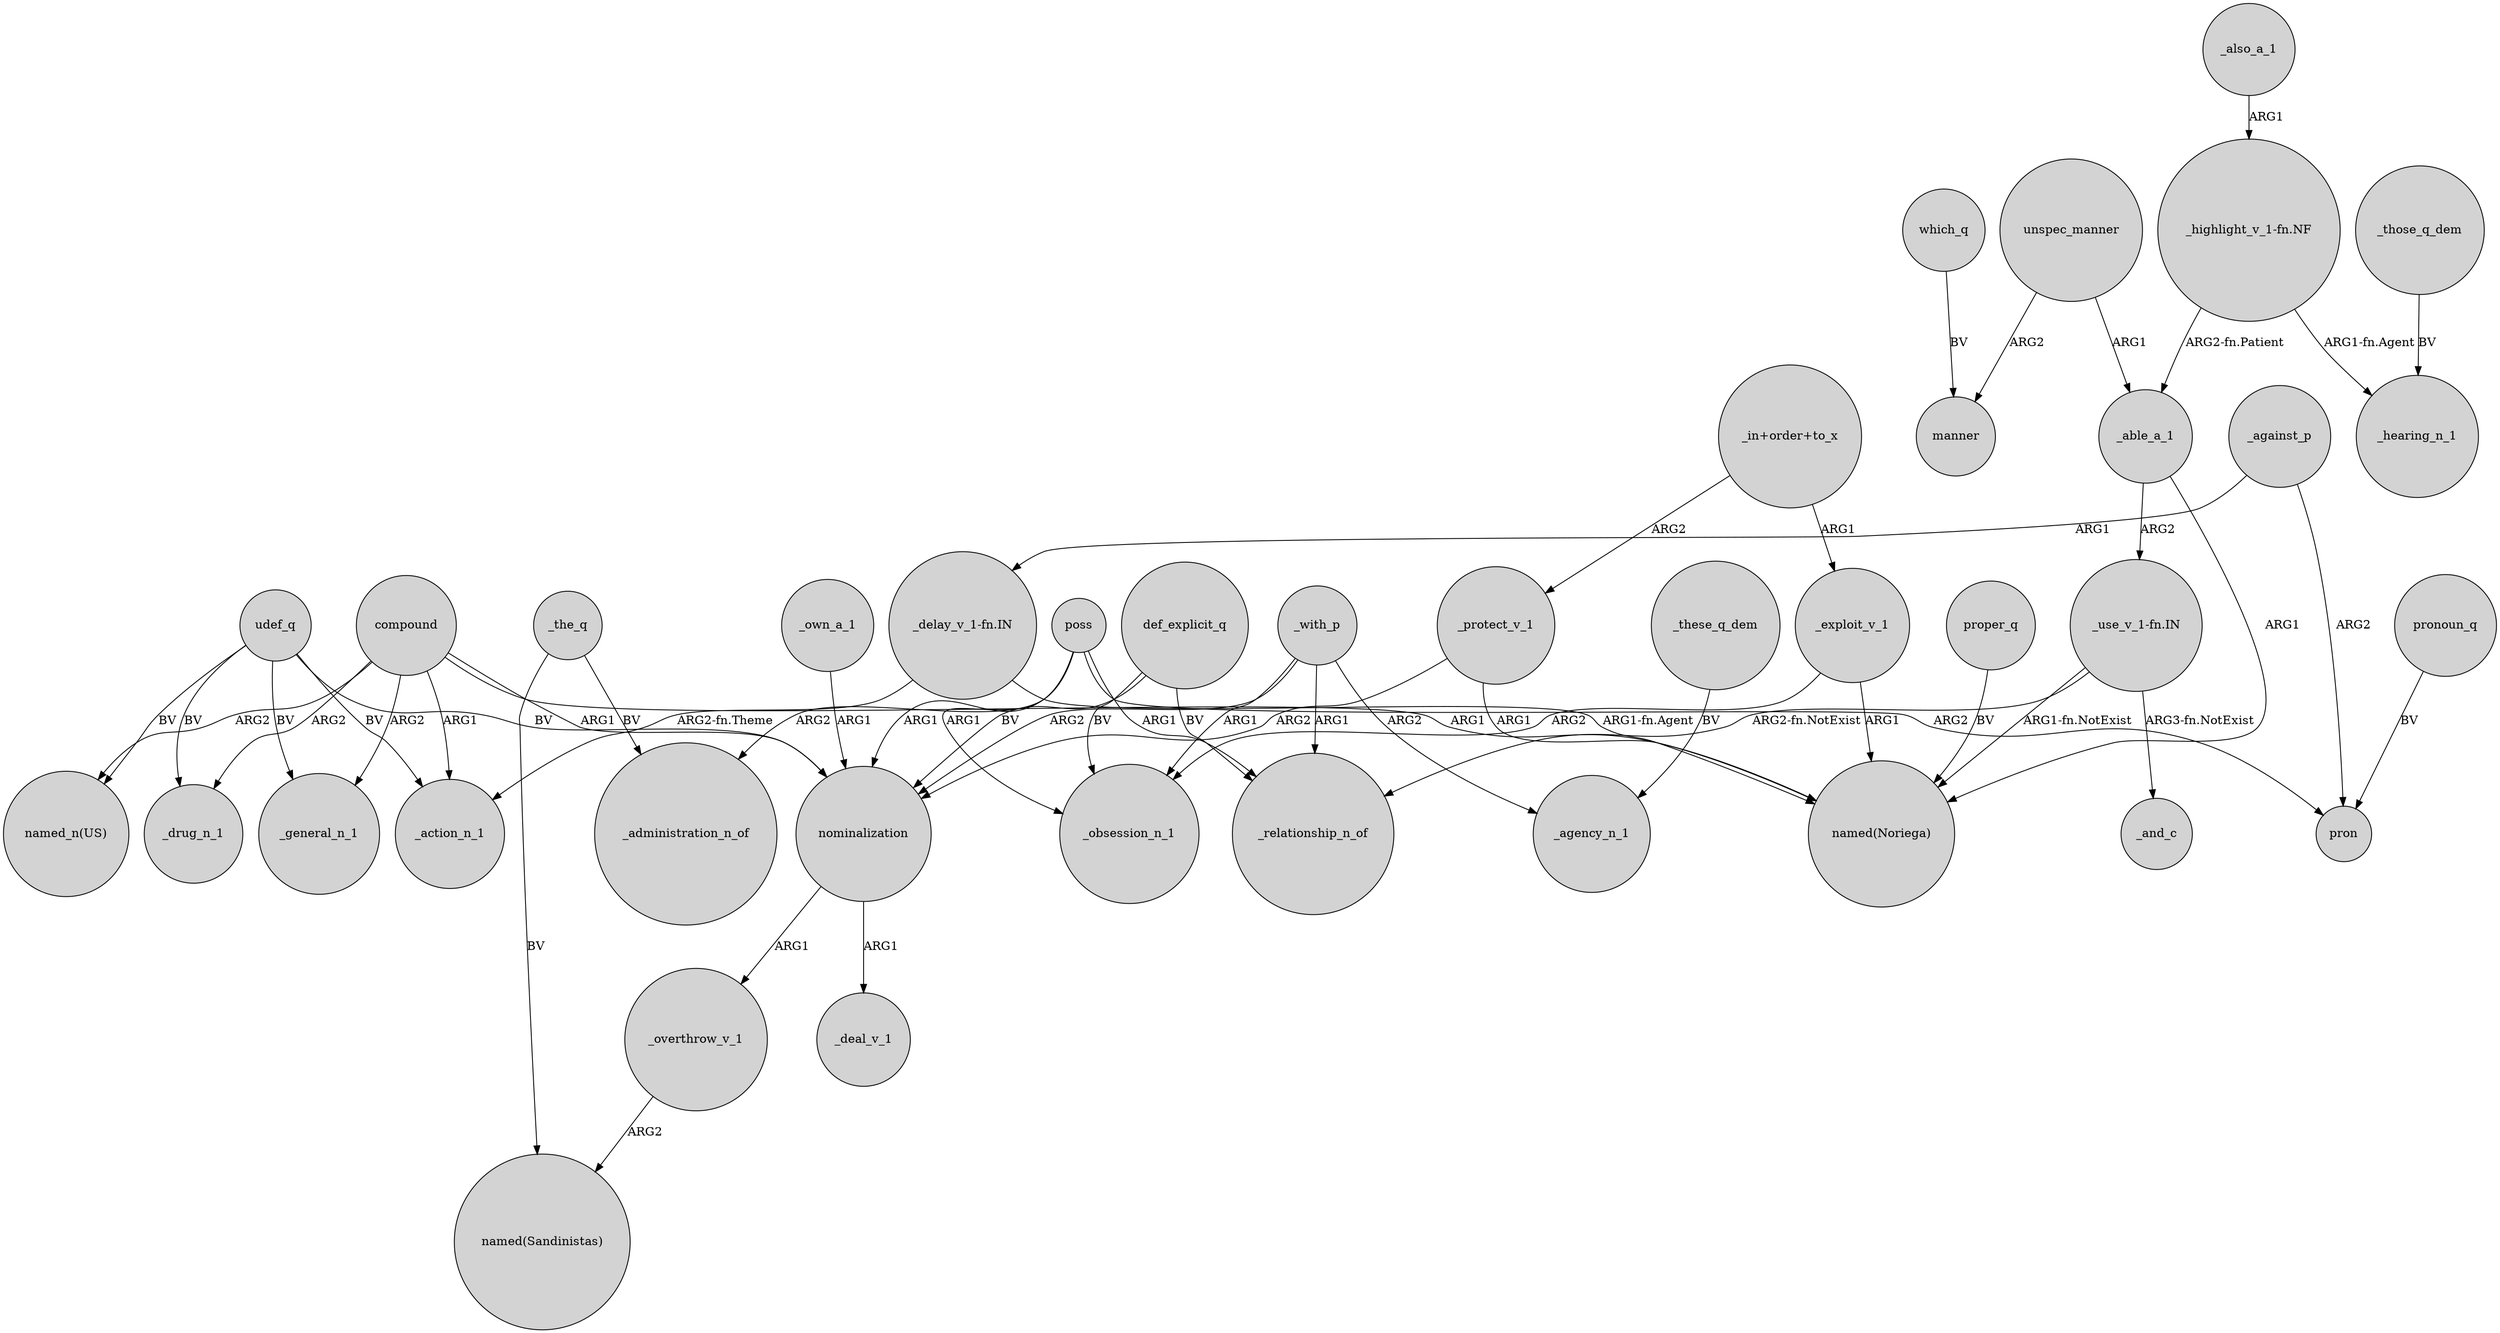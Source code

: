 digraph {
	node [shape=circle style=filled]
	compound -> _general_n_1 [label=ARG2]
	unspec_manner -> _able_a_1 [label=ARG1]
	_also_a_1 -> "_highlight_v_1-fn.NF" [label=ARG1]
	def_explicit_q -> _obsession_n_1 [label=BV]
	udef_q -> "named_n(US)" [label=BV]
	poss -> pron [label=ARG2]
	_the_q -> "named(Sandinistas)" [label=BV]
	"_in+order+to_x" -> _protect_v_1 [label=ARG2]
	_with_p -> nominalization [label=ARG2]
	_protect_v_1 -> nominalization [label=ARG2]
	_against_p -> pron [label=ARG2]
	_able_a_1 -> "_use_v_1-fn.IN" [label=ARG2]
	nominalization -> _overthrow_v_1 [label=ARG1]
	_those_q_dem -> _hearing_n_1 [label=BV]
	udef_q -> _general_n_1 [label=BV]
	which_q -> manner [label=BV]
	"_delay_v_1-fn.IN" -> _action_n_1 [label="ARG2-fn.Theme"]
	proper_q -> "named(Noriega)" [label=BV]
	compound -> "named_n(US)" [label=ARG2]
	poss -> nominalization [label=ARG1]
	udef_q -> _drug_n_1 [label=BV]
	"_use_v_1-fn.IN" -> _relationship_n_of [label="ARG2-fn.NotExist"]
	"_use_v_1-fn.IN" -> "named(Noriega)" [label="ARG1-fn.NotExist"]
	_with_p -> _agency_n_1 [label=ARG2]
	nominalization -> _deal_v_1 [label=ARG1]
	poss -> _administration_n_of [label=ARG2]
	pronoun_q -> pron [label=BV]
	_overthrow_v_1 -> "named(Sandinistas)" [label=ARG2]
	_protect_v_1 -> "named(Noriega)" [label=ARG1]
	"_use_v_1-fn.IN" -> _and_c [label="ARG3-fn.NotExist"]
	compound -> "named(Noriega)" [label=ARG1]
	_exploit_v_1 -> _obsession_n_1 [label=ARG2]
	_able_a_1 -> "named(Noriega)" [label=ARG1]
	_with_p -> _relationship_n_of [label=ARG1]
	_own_a_1 -> nominalization [label=ARG1]
	"_delay_v_1-fn.IN" -> "named(Noriega)" [label="ARG1-fn.Agent"]
	compound -> _drug_n_1 [label=ARG2]
	_these_q_dem -> _agency_n_1 [label=BV]
	poss -> _obsession_n_1 [label=ARG1]
	udef_q -> nominalization [label=BV]
	poss -> _relationship_n_of [label=ARG1]
	_exploit_v_1 -> "named(Noriega)" [label=ARG1]
	compound -> _action_n_1 [label=ARG1]
	_against_p -> "_delay_v_1-fn.IN" [label=ARG1]
	def_explicit_q -> nominalization [label=BV]
	def_explicit_q -> _relationship_n_of [label=BV]
	udef_q -> _action_n_1 [label=BV]
	_the_q -> _administration_n_of [label=BV]
	"_highlight_v_1-fn.NF" -> _able_a_1 [label="ARG2-fn.Patient"]
	"_in+order+to_x" -> _exploit_v_1 [label=ARG1]
	unspec_manner -> manner [label=ARG2]
	compound -> nominalization [label=ARG1]
	"_highlight_v_1-fn.NF" -> _hearing_n_1 [label="ARG1-fn.Agent"]
	_with_p -> _obsession_n_1 [label=ARG1]
}
